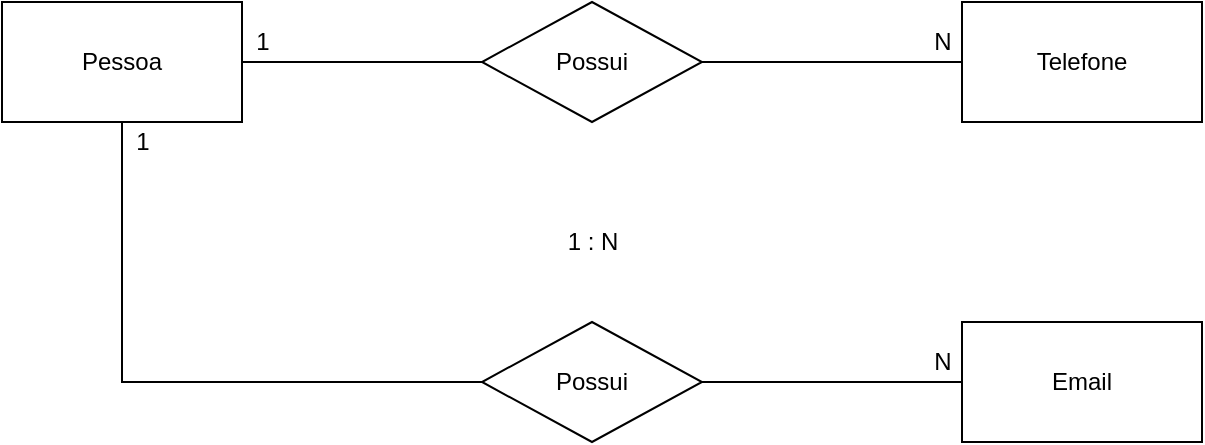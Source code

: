 <mxfile version="14.9.3" type="device"><diagram id="exMlnPkZaliURZCIyx2W" name="Page-1"><mxGraphModel dx="782" dy="706" grid="1" gridSize="10" guides="1" tooltips="1" connect="1" arrows="1" fold="1" page="1" pageScale="1" pageWidth="827" pageHeight="1169" math="0" shadow="0"><root><mxCell id="0"/><mxCell id="1" parent="0"/><mxCell id="nqvaM989MQJ0PE7W7xMf-4" style="edgeStyle=orthogonalEdgeStyle;rounded=0;orthogonalLoop=1;jettySize=auto;html=1;entryX=0;entryY=0.5;entryDx=0;entryDy=0;endArrow=none;endFill=0;" edge="1" parent="1" source="nqvaM989MQJ0PE7W7xMf-1" target="nqvaM989MQJ0PE7W7xMf-2"><mxGeometry relative="1" as="geometry"/></mxCell><mxCell id="nqvaM989MQJ0PE7W7xMf-11" style="edgeStyle=orthogonalEdgeStyle;rounded=0;orthogonalLoop=1;jettySize=auto;html=1;entryX=0;entryY=0.5;entryDx=0;entryDy=0;endArrow=none;endFill=0;" edge="1" parent="1" source="nqvaM989MQJ0PE7W7xMf-1" target="nqvaM989MQJ0PE7W7xMf-9"><mxGeometry relative="1" as="geometry"><Array as="points"><mxPoint x="90" y="230"/></Array></mxGeometry></mxCell><mxCell id="nqvaM989MQJ0PE7W7xMf-1" value="Pessoa" style="rounded=0;whiteSpace=wrap;html=1;" vertex="1" parent="1"><mxGeometry x="30" y="40" width="120" height="60" as="geometry"/></mxCell><mxCell id="nqvaM989MQJ0PE7W7xMf-5" style="edgeStyle=orthogonalEdgeStyle;rounded=0;orthogonalLoop=1;jettySize=auto;html=1;entryX=0;entryY=0.5;entryDx=0;entryDy=0;endArrow=none;endFill=0;" edge="1" parent="1" source="nqvaM989MQJ0PE7W7xMf-2" target="nqvaM989MQJ0PE7W7xMf-3"><mxGeometry relative="1" as="geometry"/></mxCell><mxCell id="nqvaM989MQJ0PE7W7xMf-2" value="Possui" style="rhombus;whiteSpace=wrap;html=1;" vertex="1" parent="1"><mxGeometry x="270" y="40" width="110" height="60" as="geometry"/></mxCell><mxCell id="nqvaM989MQJ0PE7W7xMf-3" value="Telefone" style="rounded=0;whiteSpace=wrap;html=1;" vertex="1" parent="1"><mxGeometry x="510" y="40" width="120" height="60" as="geometry"/></mxCell><mxCell id="nqvaM989MQJ0PE7W7xMf-6" value="1" style="text;html=1;align=center;verticalAlign=middle;resizable=0;points=[];autosize=1;strokeColor=none;" vertex="1" parent="1"><mxGeometry x="150" y="50" width="20" height="20" as="geometry"/></mxCell><mxCell id="nqvaM989MQJ0PE7W7xMf-7" value="N" style="text;html=1;align=center;verticalAlign=middle;resizable=0;points=[];autosize=1;strokeColor=none;" vertex="1" parent="1"><mxGeometry x="490" y="210" width="20" height="20" as="geometry"/></mxCell><mxCell id="nqvaM989MQJ0PE7W7xMf-8" value="1 : N" style="text;html=1;align=center;verticalAlign=middle;resizable=0;points=[];autosize=1;strokeColor=none;" vertex="1" parent="1"><mxGeometry x="305" y="150" width="40" height="20" as="geometry"/></mxCell><mxCell id="nqvaM989MQJ0PE7W7xMf-12" style="edgeStyle=orthogonalEdgeStyle;rounded=0;orthogonalLoop=1;jettySize=auto;html=1;entryX=0;entryY=0.5;entryDx=0;entryDy=0;endArrow=none;endFill=0;" edge="1" parent="1" source="nqvaM989MQJ0PE7W7xMf-9" target="nqvaM989MQJ0PE7W7xMf-10"><mxGeometry relative="1" as="geometry"/></mxCell><mxCell id="nqvaM989MQJ0PE7W7xMf-9" value="Possui" style="rhombus;whiteSpace=wrap;html=1;" vertex="1" parent="1"><mxGeometry x="270" y="200" width="110" height="60" as="geometry"/></mxCell><mxCell id="nqvaM989MQJ0PE7W7xMf-10" value="Email" style="rounded=0;whiteSpace=wrap;html=1;" vertex="1" parent="1"><mxGeometry x="510" y="200" width="120" height="60" as="geometry"/></mxCell><mxCell id="nqvaM989MQJ0PE7W7xMf-13" value="N" style="text;html=1;align=center;verticalAlign=middle;resizable=0;points=[];autosize=1;strokeColor=none;" vertex="1" parent="1"><mxGeometry x="490" y="50" width="20" height="20" as="geometry"/></mxCell><mxCell id="nqvaM989MQJ0PE7W7xMf-14" value="1" style="text;html=1;align=center;verticalAlign=middle;resizable=0;points=[];autosize=1;strokeColor=none;" vertex="1" parent="1"><mxGeometry x="90" y="100" width="20" height="20" as="geometry"/></mxCell></root></mxGraphModel></diagram></mxfile>